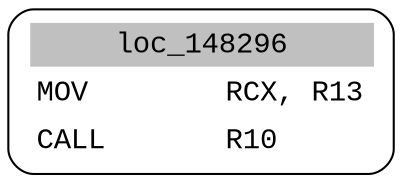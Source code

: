 digraph asm_graph {
1941 [
shape="Mrecord" fontname="Courier New"label =<<table border="0" cellborder="0" cellpadding="3"><tr><td align="center" colspan="2" bgcolor="grey">loc_148296</td></tr><tr><td align="left">MOV        RCX, R13</td></tr><tr><td align="left">CALL       R10</td></tr></table>> ];
}
